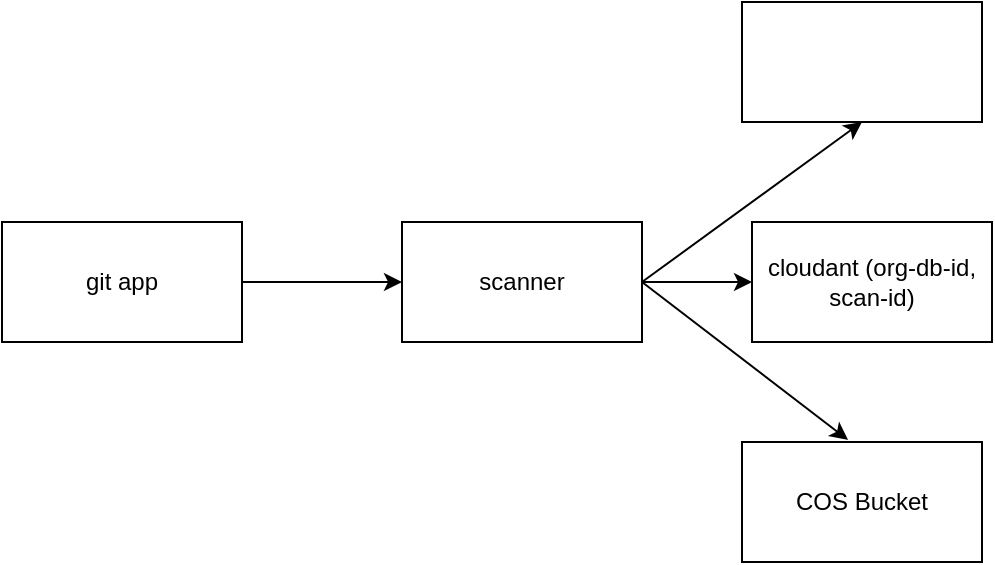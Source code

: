 <mxfile version="20.3.0" type="github">
  <diagram id="fMHmm0aW8ffeBI2xBeLL" name="Page-1">
    <mxGraphModel dx="1042" dy="560" grid="1" gridSize="10" guides="1" tooltips="1" connect="1" arrows="1" fold="1" page="1" pageScale="1" pageWidth="850" pageHeight="1100" math="0" shadow="0">
      <root>
        <mxCell id="0" />
        <mxCell id="1" parent="0" />
        <mxCell id="6DFWnP2cfWHzUYxLaP0f-1" value="git app" style="whiteSpace=wrap;html=1;" vertex="1" parent="1">
          <mxGeometry x="50" y="190" width="120" height="60" as="geometry" />
        </mxCell>
        <mxCell id="6DFWnP2cfWHzUYxLaP0f-2" value="scanner" style="whiteSpace=wrap;html=1;" vertex="1" parent="1">
          <mxGeometry x="250" y="190" width="120" height="60" as="geometry" />
        </mxCell>
        <mxCell id="6DFWnP2cfWHzUYxLaP0f-3" value="" style="whiteSpace=wrap;html=1;" vertex="1" parent="1">
          <mxGeometry x="420" y="80" width="120" height="60" as="geometry" />
        </mxCell>
        <mxCell id="6DFWnP2cfWHzUYxLaP0f-4" style="edgeStyle=orthogonalEdgeStyle;rounded=0;orthogonalLoop=1;jettySize=auto;html=1;exitX=0.5;exitY=1;exitDx=0;exitDy=0;" edge="1" parent="1" source="6DFWnP2cfWHzUYxLaP0f-2" target="6DFWnP2cfWHzUYxLaP0f-2">
          <mxGeometry relative="1" as="geometry" />
        </mxCell>
        <mxCell id="6DFWnP2cfWHzUYxLaP0f-5" value="cloudant (org-db-id, scan-id)" style="whiteSpace=wrap;html=1;" vertex="1" parent="1">
          <mxGeometry x="425" y="190" width="120" height="60" as="geometry" />
        </mxCell>
        <mxCell id="6DFWnP2cfWHzUYxLaP0f-7" value="" style="endArrow=classic;html=1;rounded=0;exitX=1;exitY=0.5;exitDx=0;exitDy=0;entryX=0;entryY=0.5;entryDx=0;entryDy=0;" edge="1" parent="1" source="6DFWnP2cfWHzUYxLaP0f-2" target="6DFWnP2cfWHzUYxLaP0f-5">
          <mxGeometry width="50" height="50" relative="1" as="geometry">
            <mxPoint x="400" y="320" as="sourcePoint" />
            <mxPoint x="450" y="270" as="targetPoint" />
          </mxGeometry>
        </mxCell>
        <mxCell id="6DFWnP2cfWHzUYxLaP0f-8" value="" style="endArrow=classic;html=1;rounded=0;entryX=0.5;entryY=1;entryDx=0;entryDy=0;" edge="1" parent="1" target="6DFWnP2cfWHzUYxLaP0f-3">
          <mxGeometry width="50" height="50" relative="1" as="geometry">
            <mxPoint x="370" y="220" as="sourcePoint" />
            <mxPoint x="550" y="230" as="targetPoint" />
          </mxGeometry>
        </mxCell>
        <mxCell id="6DFWnP2cfWHzUYxLaP0f-9" value="COS Bucket" style="whiteSpace=wrap;html=1;" vertex="1" parent="1">
          <mxGeometry x="420" y="300" width="120" height="60" as="geometry" />
        </mxCell>
        <mxCell id="6DFWnP2cfWHzUYxLaP0f-10" value="" style="endArrow=classic;html=1;rounded=0;entryX=0.442;entryY=-0.017;entryDx=0;entryDy=0;exitX=1;exitY=0.5;exitDx=0;exitDy=0;entryPerimeter=0;" edge="1" parent="1" source="6DFWnP2cfWHzUYxLaP0f-2" target="6DFWnP2cfWHzUYxLaP0f-9">
          <mxGeometry width="50" height="50" relative="1" as="geometry">
            <mxPoint x="380" y="230" as="sourcePoint" />
            <mxPoint x="490" y="150" as="targetPoint" />
          </mxGeometry>
        </mxCell>
        <mxCell id="6DFWnP2cfWHzUYxLaP0f-11" value="" style="endArrow=classic;html=1;rounded=0;entryX=0;entryY=0.5;entryDx=0;entryDy=0;exitX=1;exitY=0.5;exitDx=0;exitDy=0;" edge="1" parent="1" source="6DFWnP2cfWHzUYxLaP0f-1" target="6DFWnP2cfWHzUYxLaP0f-2">
          <mxGeometry width="50" height="50" relative="1" as="geometry">
            <mxPoint x="390" y="240" as="sourcePoint" />
            <mxPoint x="500" y="160" as="targetPoint" />
          </mxGeometry>
        </mxCell>
      </root>
    </mxGraphModel>
  </diagram>
</mxfile>
